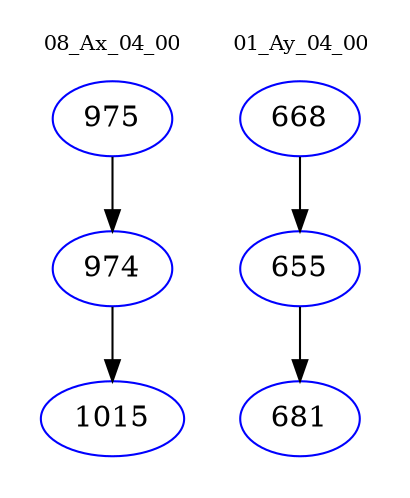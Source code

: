 digraph{
subgraph cluster_0 {
color = white
label = "08_Ax_04_00";
fontsize=10;
T0_975 [label="975", color="blue"]
T0_975 -> T0_974 [color="black"]
T0_974 [label="974", color="blue"]
T0_974 -> T0_1015 [color="black"]
T0_1015 [label="1015", color="blue"]
}
subgraph cluster_1 {
color = white
label = "01_Ay_04_00";
fontsize=10;
T1_668 [label="668", color="blue"]
T1_668 -> T1_655 [color="black"]
T1_655 [label="655", color="blue"]
T1_655 -> T1_681 [color="black"]
T1_681 [label="681", color="blue"]
}
}
